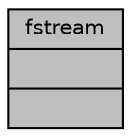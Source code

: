 digraph "fstream"
{
 // INTERACTIVE_SVG=YES
  bgcolor="transparent";
  edge [fontname="Helvetica",fontsize="10",labelfontname="Helvetica",labelfontsize="10"];
  node [fontname="Helvetica",fontsize="10",shape=record];
  Node1 [label="{fstream\n||}",height=0.2,width=0.4,color="black", fillcolor="grey75", style="filled", fontcolor="black"];
}
